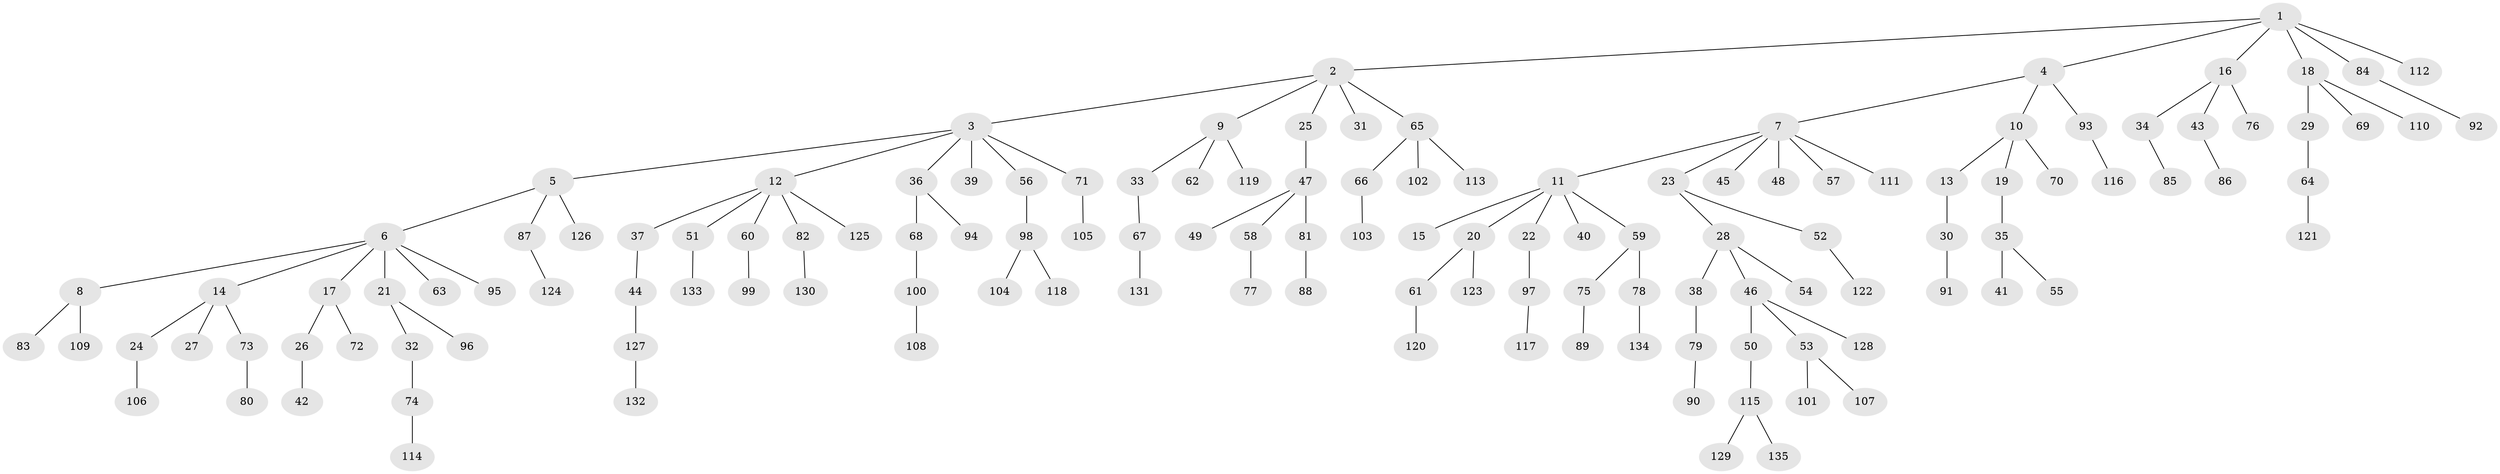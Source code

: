 // Generated by graph-tools (version 1.1) at 2025/11/02/27/25 16:11:25]
// undirected, 135 vertices, 134 edges
graph export_dot {
graph [start="1"]
  node [color=gray90,style=filled];
  1;
  2;
  3;
  4;
  5;
  6;
  7;
  8;
  9;
  10;
  11;
  12;
  13;
  14;
  15;
  16;
  17;
  18;
  19;
  20;
  21;
  22;
  23;
  24;
  25;
  26;
  27;
  28;
  29;
  30;
  31;
  32;
  33;
  34;
  35;
  36;
  37;
  38;
  39;
  40;
  41;
  42;
  43;
  44;
  45;
  46;
  47;
  48;
  49;
  50;
  51;
  52;
  53;
  54;
  55;
  56;
  57;
  58;
  59;
  60;
  61;
  62;
  63;
  64;
  65;
  66;
  67;
  68;
  69;
  70;
  71;
  72;
  73;
  74;
  75;
  76;
  77;
  78;
  79;
  80;
  81;
  82;
  83;
  84;
  85;
  86;
  87;
  88;
  89;
  90;
  91;
  92;
  93;
  94;
  95;
  96;
  97;
  98;
  99;
  100;
  101;
  102;
  103;
  104;
  105;
  106;
  107;
  108;
  109;
  110;
  111;
  112;
  113;
  114;
  115;
  116;
  117;
  118;
  119;
  120;
  121;
  122;
  123;
  124;
  125;
  126;
  127;
  128;
  129;
  130;
  131;
  132;
  133;
  134;
  135;
  1 -- 2;
  1 -- 4;
  1 -- 16;
  1 -- 18;
  1 -- 84;
  1 -- 112;
  2 -- 3;
  2 -- 9;
  2 -- 25;
  2 -- 31;
  2 -- 65;
  3 -- 5;
  3 -- 12;
  3 -- 36;
  3 -- 39;
  3 -- 56;
  3 -- 71;
  4 -- 7;
  4 -- 10;
  4 -- 93;
  5 -- 6;
  5 -- 87;
  5 -- 126;
  6 -- 8;
  6 -- 14;
  6 -- 17;
  6 -- 21;
  6 -- 63;
  6 -- 95;
  7 -- 11;
  7 -- 23;
  7 -- 45;
  7 -- 48;
  7 -- 57;
  7 -- 111;
  8 -- 83;
  8 -- 109;
  9 -- 33;
  9 -- 62;
  9 -- 119;
  10 -- 13;
  10 -- 19;
  10 -- 70;
  11 -- 15;
  11 -- 20;
  11 -- 22;
  11 -- 40;
  11 -- 59;
  12 -- 37;
  12 -- 51;
  12 -- 60;
  12 -- 82;
  12 -- 125;
  13 -- 30;
  14 -- 24;
  14 -- 27;
  14 -- 73;
  16 -- 34;
  16 -- 43;
  16 -- 76;
  17 -- 26;
  17 -- 72;
  18 -- 29;
  18 -- 69;
  18 -- 110;
  19 -- 35;
  20 -- 61;
  20 -- 123;
  21 -- 32;
  21 -- 96;
  22 -- 97;
  23 -- 28;
  23 -- 52;
  24 -- 106;
  25 -- 47;
  26 -- 42;
  28 -- 38;
  28 -- 46;
  28 -- 54;
  29 -- 64;
  30 -- 91;
  32 -- 74;
  33 -- 67;
  34 -- 85;
  35 -- 41;
  35 -- 55;
  36 -- 68;
  36 -- 94;
  37 -- 44;
  38 -- 79;
  43 -- 86;
  44 -- 127;
  46 -- 50;
  46 -- 53;
  46 -- 128;
  47 -- 49;
  47 -- 58;
  47 -- 81;
  50 -- 115;
  51 -- 133;
  52 -- 122;
  53 -- 101;
  53 -- 107;
  56 -- 98;
  58 -- 77;
  59 -- 75;
  59 -- 78;
  60 -- 99;
  61 -- 120;
  64 -- 121;
  65 -- 66;
  65 -- 102;
  65 -- 113;
  66 -- 103;
  67 -- 131;
  68 -- 100;
  71 -- 105;
  73 -- 80;
  74 -- 114;
  75 -- 89;
  78 -- 134;
  79 -- 90;
  81 -- 88;
  82 -- 130;
  84 -- 92;
  87 -- 124;
  93 -- 116;
  97 -- 117;
  98 -- 104;
  98 -- 118;
  100 -- 108;
  115 -- 129;
  115 -- 135;
  127 -- 132;
}
